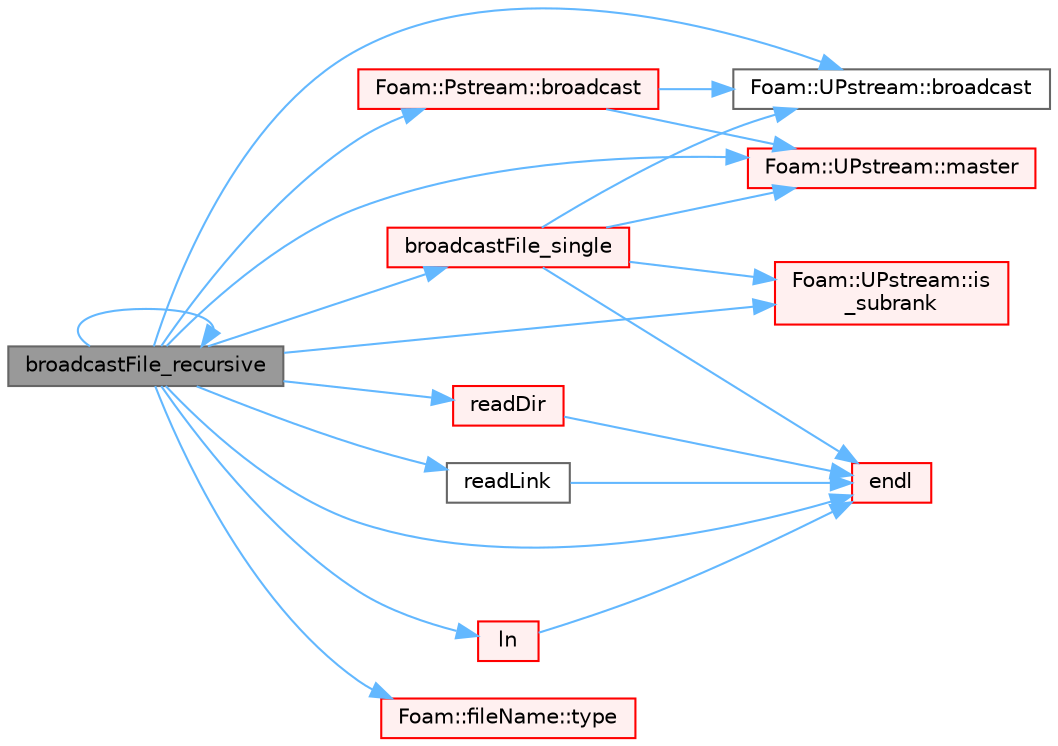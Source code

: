 digraph "broadcastFile_recursive"
{
 // LATEX_PDF_SIZE
  bgcolor="transparent";
  edge [fontname=Helvetica,fontsize=10,labelfontname=Helvetica,labelfontsize=10];
  node [fontname=Helvetica,fontsize=10,shape=box,height=0.2,width=0.4];
  rankdir="LR";
  Node1 [id="Node000001",label="broadcastFile_recursive",height=0.2,width=0.4,color="gray40", fillcolor="grey60", style="filled", fontcolor="black",tooltip=" "];
  Node1 -> Node2 [id="edge1_Node000001_Node000002",color="steelblue1",style="solid",tooltip=" "];
  Node2 [id="Node000002",label="Foam::UPstream::broadcast",height=0.2,width=0.4,color="grey40", fillcolor="white", style="filled",URL="$classFoam_1_1UPstream.html#aba13c1fa6c79bb9b0b4f6c7ff1f6bcce",tooltip=" "];
  Node1 -> Node3 [id="edge2_Node000001_Node000003",color="steelblue1",style="solid",tooltip=" "];
  Node3 [id="Node000003",label="Foam::Pstream::broadcast",height=0.2,width=0.4,color="red", fillcolor="#FFF0F0", style="filled",URL="$classFoam_1_1Pstream.html#ab796b988453a18178b723382583e0cef",tooltip=" "];
  Node3 -> Node2 [id="edge3_Node000003_Node000002",color="steelblue1",style="solid",tooltip=" "];
  Node3 -> Node8 [id="edge4_Node000003_Node000008",color="steelblue1",style="solid",tooltip=" "];
  Node8 [id="Node000008",label="Foam::UPstream::master",height=0.2,width=0.4,color="red", fillcolor="#FFF0F0", style="filled",URL="$classFoam_1_1UPstream.html#a60159c36fcc2e247e0cb24b89914f1e4",tooltip=" "];
  Node1 -> Node1 [id="edge5_Node000001_Node000001",color="steelblue1",style="solid",tooltip=" "];
  Node1 -> Node11 [id="edge6_Node000001_Node000011",color="steelblue1",style="solid",tooltip=" "];
  Node11 [id="Node000011",label="broadcastFile_single",height=0.2,width=0.4,color="red", fillcolor="#FFF0F0", style="filled",URL="$namespaceFoam.html#a9e1742041d8d7e1d573d27fb74330eb6",tooltip=" "];
  Node11 -> Node2 [id="edge7_Node000011_Node000002",color="steelblue1",style="solid",tooltip=" "];
  Node11 -> Node12 [id="edge8_Node000011_Node000012",color="steelblue1",style="solid",tooltip=" "];
  Node12 [id="Node000012",label="endl",height=0.2,width=0.4,color="red", fillcolor="#FFF0F0", style="filled",URL="$namespaceFoam.html#a7d5eca45a323264dc5fe811500ebda47",tooltip=" "];
  Node11 -> Node21 [id="edge9_Node000011_Node000021",color="steelblue1",style="solid",tooltip=" "];
  Node21 [id="Node000021",label="Foam::UPstream::is\l_subrank",height=0.2,width=0.4,color="red", fillcolor="#FFF0F0", style="filled",URL="$classFoam_1_1UPstream.html#a69a469215af4b9b317e7c520e0575e96",tooltip=" "];
  Node11 -> Node8 [id="edge10_Node000011_Node000008",color="steelblue1",style="solid",tooltip=" "];
  Node1 -> Node12 [id="edge11_Node000001_Node000012",color="steelblue1",style="solid",tooltip=" "];
  Node1 -> Node21 [id="edge12_Node000001_Node000021",color="steelblue1",style="solid",tooltip=" "];
  Node1 -> Node27 [id="edge13_Node000001_Node000027",color="steelblue1",style="solid",tooltip=" "];
  Node27 [id="Node000027",label="ln",height=0.2,width=0.4,color="red", fillcolor="#FFF0F0", style="filled",URL="$namespaceFoam.html#aea60636e831c1465e94c96bf1afdce2f",tooltip=" "];
  Node27 -> Node12 [id="edge14_Node000027_Node000012",color="steelblue1",style="solid",tooltip=" "];
  Node1 -> Node8 [id="edge15_Node000001_Node000008",color="steelblue1",style="solid",tooltip=" "];
  Node1 -> Node31 [id="edge16_Node000001_Node000031",color="steelblue1",style="solid",tooltip=" "];
  Node31 [id="Node000031",label="readDir",height=0.2,width=0.4,color="red", fillcolor="#FFF0F0", style="filled",URL="$namespaceFoam.html#afa980ff86ab40cf9cb2460c180f37978",tooltip=" "];
  Node31 -> Node12 [id="edge17_Node000031_Node000012",color="steelblue1",style="solid",tooltip=" "];
  Node1 -> Node35 [id="edge18_Node000001_Node000035",color="steelblue1",style="solid",tooltip=" "];
  Node35 [id="Node000035",label="readLink",height=0.2,width=0.4,color="grey40", fillcolor="white", style="filled",URL="$namespaceFoam.html#a04c5f8d9d4a8449eaf4a624763389f2c",tooltip=" "];
  Node35 -> Node12 [id="edge19_Node000035_Node000012",color="steelblue1",style="solid",tooltip=" "];
  Node1 -> Node36 [id="edge20_Node000001_Node000036",color="steelblue1",style="solid",tooltip=" "];
  Node36 [id="Node000036",label="Foam::fileName::type",height=0.2,width=0.4,color="red", fillcolor="#FFF0F0", style="filled",URL="$classFoam_1_1fileName.html#a243298af1efbc41281ba3a1acc928344",tooltip=" "];
}
